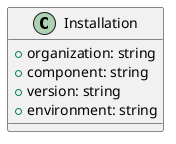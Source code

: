 @startuml
class Installation {
  + organization: string
  + component: string
  + version: string
  + environment: string
}
@enduml
